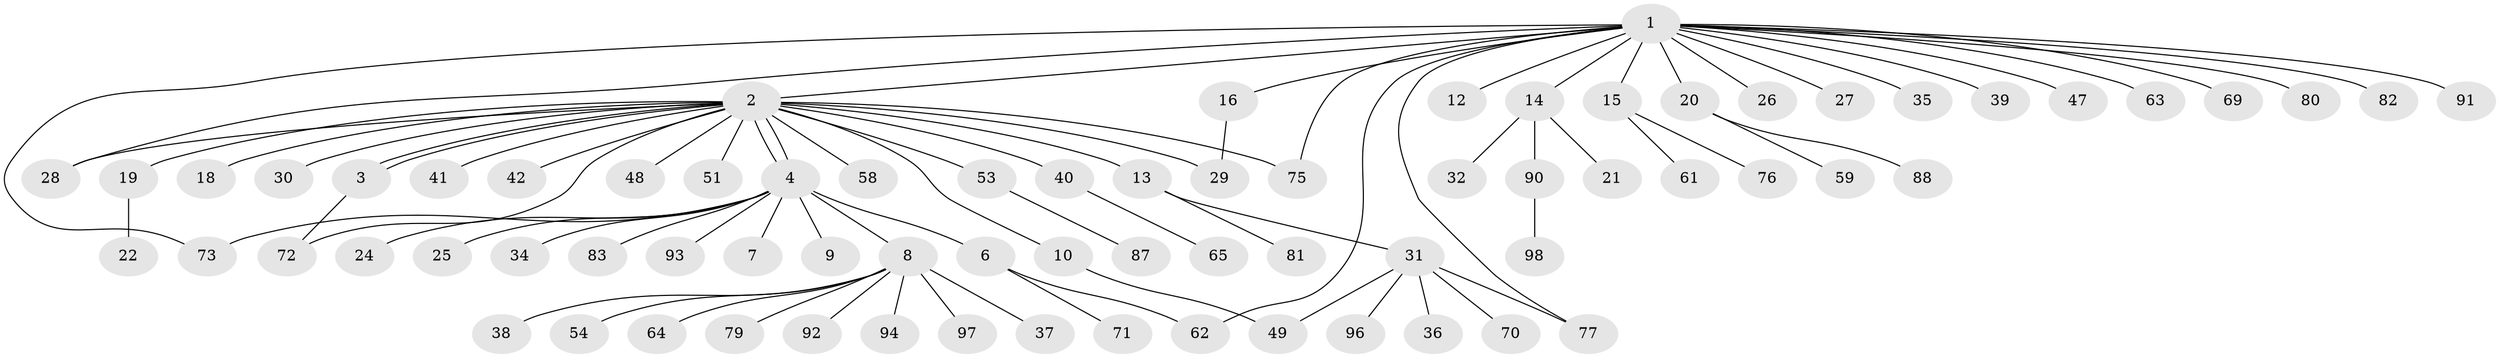 // Generated by graph-tools (version 1.1) at 2025/51/02/27/25 19:51:56]
// undirected, 73 vertices, 82 edges
graph export_dot {
graph [start="1"]
  node [color=gray90,style=filled];
  1 [super="+5"];
  2 [super="+17"];
  3 [super="+74"];
  4 [super="+95"];
  6;
  7 [super="+67"];
  8 [super="+11"];
  9 [super="+43"];
  10;
  12;
  13 [super="+57"];
  14 [super="+23"];
  15 [super="+89"];
  16;
  18;
  19 [super="+50"];
  20 [super="+44"];
  21 [super="+52"];
  22;
  24 [super="+33"];
  25;
  26;
  27;
  28;
  29 [super="+84"];
  30;
  31 [super="+46"];
  32;
  34;
  35;
  36;
  37;
  38 [super="+45"];
  39;
  40 [super="+55"];
  41;
  42 [super="+85"];
  47;
  48 [super="+66"];
  49 [super="+56"];
  51;
  53;
  54;
  58;
  59 [super="+60"];
  61;
  62 [super="+68"];
  63;
  64;
  65;
  69;
  70;
  71;
  72 [super="+78"];
  73 [super="+86"];
  75;
  76;
  77;
  79;
  80;
  81;
  82;
  83;
  87;
  88;
  90;
  91;
  92;
  93;
  94;
  96;
  97;
  98;
  1 -- 2 [weight=2];
  1 -- 27;
  1 -- 28;
  1 -- 39;
  1 -- 47;
  1 -- 62;
  1 -- 69;
  1 -- 73;
  1 -- 75;
  1 -- 12;
  1 -- 77;
  1 -- 14;
  1 -- 15;
  1 -- 16;
  1 -- 80;
  1 -- 82;
  1 -- 20;
  1 -- 26;
  1 -- 91;
  1 -- 35;
  1 -- 63;
  2 -- 3;
  2 -- 3;
  2 -- 4;
  2 -- 4;
  2 -- 10;
  2 -- 13;
  2 -- 19;
  2 -- 28;
  2 -- 29;
  2 -- 30;
  2 -- 40;
  2 -- 41;
  2 -- 42;
  2 -- 48;
  2 -- 51;
  2 -- 53;
  2 -- 58;
  2 -- 72;
  2 -- 75;
  2 -- 18;
  3 -- 72;
  4 -- 6;
  4 -- 7;
  4 -- 8;
  4 -- 9;
  4 -- 24;
  4 -- 25;
  4 -- 34;
  4 -- 73;
  4 -- 83;
  4 -- 93;
  6 -- 62;
  6 -- 71;
  8 -- 38;
  8 -- 79;
  8 -- 97;
  8 -- 64;
  8 -- 37;
  8 -- 54;
  8 -- 92;
  8 -- 94;
  10 -- 49;
  13 -- 31;
  13 -- 81;
  14 -- 21;
  14 -- 32;
  14 -- 90;
  15 -- 61;
  15 -- 76;
  16 -- 29;
  19 -- 22;
  20 -- 88;
  20 -- 59;
  31 -- 36;
  31 -- 70;
  31 -- 77;
  31 -- 96;
  31 -- 49;
  40 -- 65;
  53 -- 87;
  90 -- 98;
}
